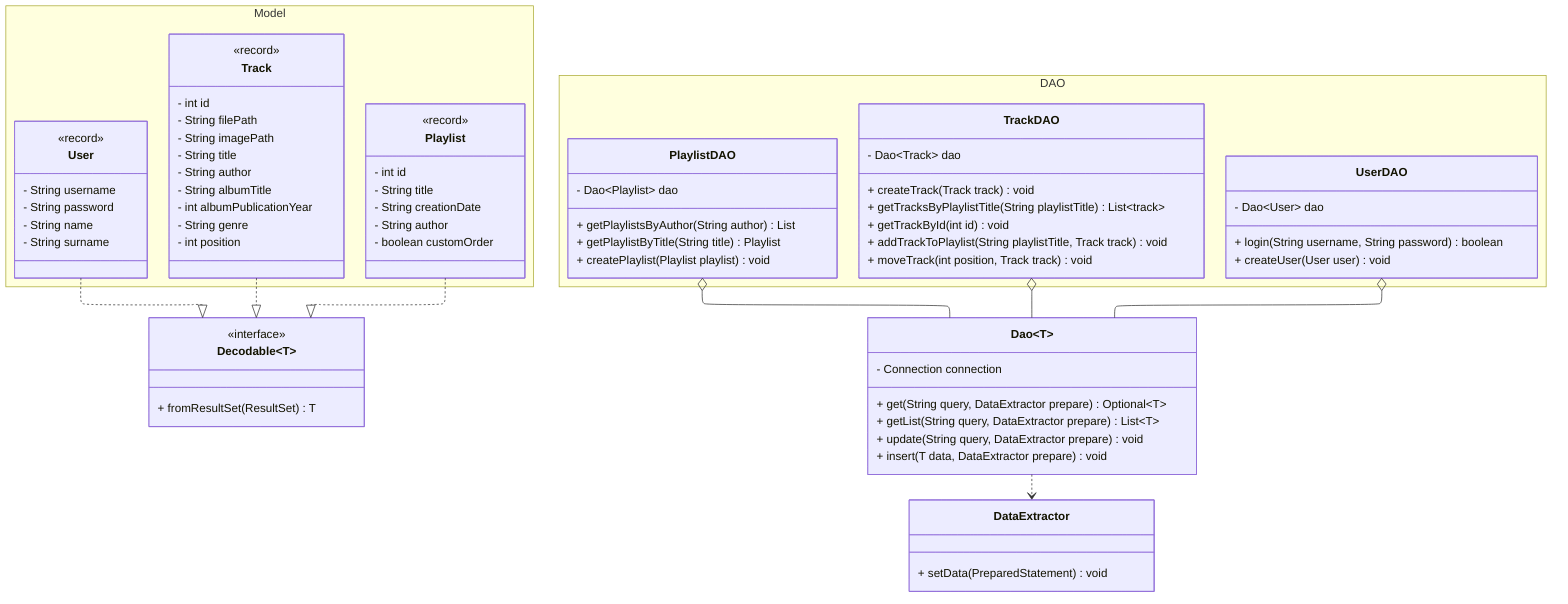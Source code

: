 ---
    config:
        layout: elk
        elk:
            nodePlacementStrategy: NETWORK_SIMPLEX
        class:
            hideEmptyMembersBox: true
---
classDiagram
direction TR

namespace Model {
  class Playlist
  class Track
  class User
}

namespace DAO {
  class PlaylistDAO
  class TrackDAO
  class UserDAO
}

class Decodable~T~ {
  <<interface>>
  + fromResultSet(ResultSet) T 
}

class Dao~T~ {
  - Connection connection
  + get(String query, DataExtractor prepare) Optional~T~
  + getList(String query, DataExtractor prepare) List~T~
  + update(String query, DataExtractor prepare) void
  + insert(T data, DataExtractor prepare) void
}

class UserDAO {
  - Dao~User~ dao
  + login(String username, String password) boolean
  + createUser(User user) void
}

class TrackDAO {
  - Dao~Track~ dao
  + createTrack(Track track) void
  + getTracksByPlaylistTitle(String playlistTitle) List<Track>
  + getTrackById(int id) void
  + addTrackToPlaylist(String playlistTitle, Track track) void
  + moveTrack(int position, Track track) void
}

class PlaylistDAO {
  - Dao~Playlist~ dao
  + getPlaylistsByAuthor(String author) List<Playlist>
  + getPlaylistByTitle(String title) Playlist
  + createPlaylist(Playlist playlist) void
}

class DataExtractor {
  + setData(PreparedStatement) void
}

class Playlist {
  <<record>>
  - int id
  - String title
  - String creationDate
  - String author
  - boolean customOrder
}

class Track {
  <<record>>
  - int id
  - String filePath
  - String imagePath
  - String title
  - String author
  - String albumTitle
  - int albumPublicationYear
  - String genre
  - int position
}

class User {
  <<record>>
  - String username
  - String password
  - String name
  - String surname
}

Playlist ..|> Decodable~T~
Track ..|> Decodable~T~
User ..|> Decodable~T~
UserDAO o-- Dao~T~
TrackDAO o-- Dao~T~
PlaylistDAO o-- Dao~T~
Dao~T~ ..> DataExtractor
